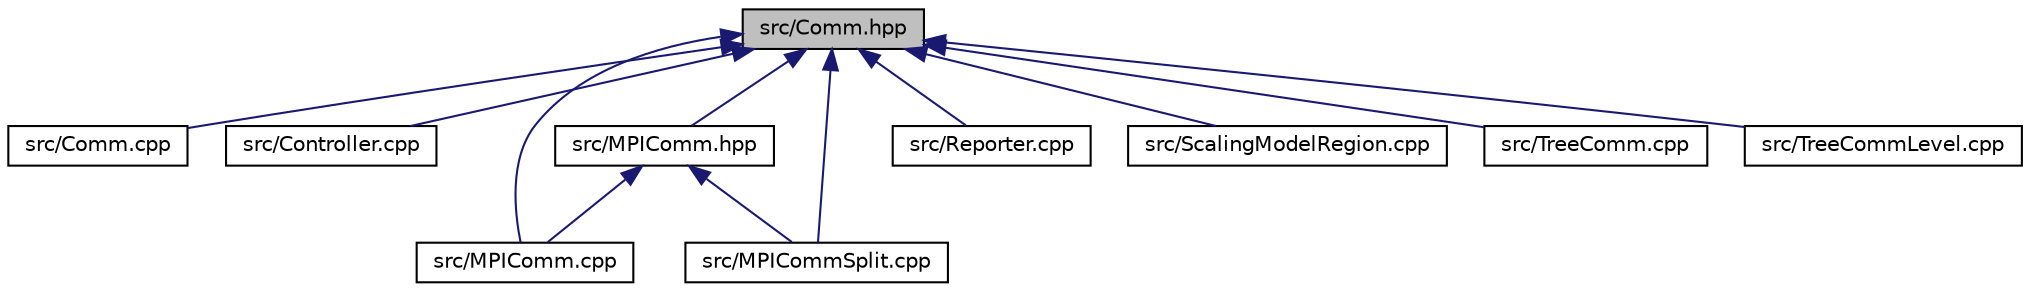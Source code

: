 digraph "src/Comm.hpp"
{
 // LATEX_PDF_SIZE
  edge [fontname="Helvetica",fontsize="10",labelfontname="Helvetica",labelfontsize="10"];
  node [fontname="Helvetica",fontsize="10",shape=record];
  Node1 [label="src/Comm.hpp",height=0.2,width=0.4,color="black", fillcolor="grey75", style="filled", fontcolor="black",tooltip=" "];
  Node1 -> Node2 [dir="back",color="midnightblue",fontsize="10",style="solid",fontname="Helvetica"];
  Node2 [label="src/Comm.cpp",height=0.2,width=0.4,color="black", fillcolor="white", style="filled",URL="$_comm_8cpp.html",tooltip=" "];
  Node1 -> Node3 [dir="back",color="midnightblue",fontsize="10",style="solid",fontname="Helvetica"];
  Node3 [label="src/Controller.cpp",height=0.2,width=0.4,color="black", fillcolor="white", style="filled",URL="$_controller_8cpp.html",tooltip=" "];
  Node1 -> Node4 [dir="back",color="midnightblue",fontsize="10",style="solid",fontname="Helvetica"];
  Node4 [label="src/MPIComm.cpp",height=0.2,width=0.4,color="black", fillcolor="white", style="filled",URL="$_m_p_i_comm_8cpp.html",tooltip=" "];
  Node1 -> Node5 [dir="back",color="midnightblue",fontsize="10",style="solid",fontname="Helvetica"];
  Node5 [label="src/MPIComm.hpp",height=0.2,width=0.4,color="black", fillcolor="white", style="filled",URL="$_m_p_i_comm_8hpp.html",tooltip=" "];
  Node5 -> Node4 [dir="back",color="midnightblue",fontsize="10",style="solid",fontname="Helvetica"];
  Node5 -> Node6 [dir="back",color="midnightblue",fontsize="10",style="solid",fontname="Helvetica"];
  Node6 [label="src/MPICommSplit.cpp",height=0.2,width=0.4,color="black", fillcolor="white", style="filled",URL="$_m_p_i_comm_split_8cpp.html",tooltip=" "];
  Node1 -> Node6 [dir="back",color="midnightblue",fontsize="10",style="solid",fontname="Helvetica"];
  Node1 -> Node7 [dir="back",color="midnightblue",fontsize="10",style="solid",fontname="Helvetica"];
  Node7 [label="src/Reporter.cpp",height=0.2,width=0.4,color="black", fillcolor="white", style="filled",URL="$_reporter_8cpp.html",tooltip=" "];
  Node1 -> Node8 [dir="back",color="midnightblue",fontsize="10",style="solid",fontname="Helvetica"];
  Node8 [label="src/ScalingModelRegion.cpp",height=0.2,width=0.4,color="black", fillcolor="white", style="filled",URL="$_scaling_model_region_8cpp.html",tooltip=" "];
  Node1 -> Node9 [dir="back",color="midnightblue",fontsize="10",style="solid",fontname="Helvetica"];
  Node9 [label="src/TreeComm.cpp",height=0.2,width=0.4,color="black", fillcolor="white", style="filled",URL="$_tree_comm_8cpp.html",tooltip=" "];
  Node1 -> Node10 [dir="back",color="midnightblue",fontsize="10",style="solid",fontname="Helvetica"];
  Node10 [label="src/TreeCommLevel.cpp",height=0.2,width=0.4,color="black", fillcolor="white", style="filled",URL="$_tree_comm_level_8cpp.html",tooltip=" "];
}
